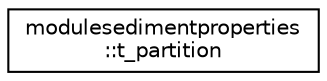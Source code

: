 digraph "Graphical Class Hierarchy"
{
 // LATEX_PDF_SIZE
  edge [fontname="Helvetica",fontsize="10",labelfontname="Helvetica",labelfontsize="10"];
  node [fontname="Helvetica",fontsize="10",shape=record];
  rankdir="LR";
  Node0 [label="modulesedimentproperties\l::t_partition",height=0.2,width=0.4,color="black", fillcolor="white", style="filled",URL="$structmodulesedimentproperties_1_1t__partition.html",tooltip=" "];
}

